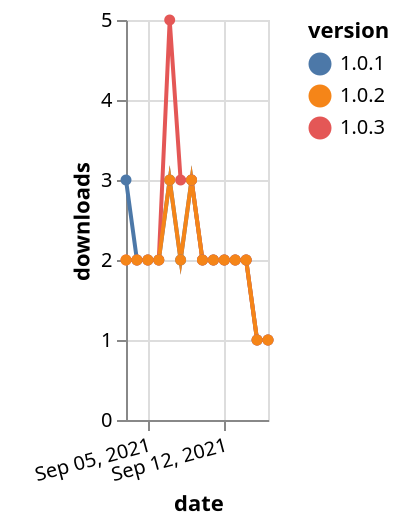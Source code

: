 {"$schema": "https://vega.github.io/schema/vega-lite/v5.json", "description": "A simple bar chart with embedded data.", "data": {"values": [{"date": "2021-09-03", "total": 904, "delta": 3, "version": "1.0.1"}, {"date": "2021-09-04", "total": 906, "delta": 2, "version": "1.0.1"}, {"date": "2021-09-05", "total": 908, "delta": 2, "version": "1.0.1"}, {"date": "2021-09-06", "total": 910, "delta": 2, "version": "1.0.1"}, {"date": "2021-09-07", "total": 913, "delta": 3, "version": "1.0.1"}, {"date": "2021-09-08", "total": 915, "delta": 2, "version": "1.0.1"}, {"date": "2021-09-09", "total": 918, "delta": 3, "version": "1.0.1"}, {"date": "2021-09-10", "total": 920, "delta": 2, "version": "1.0.1"}, {"date": "2021-09-11", "total": 922, "delta": 2, "version": "1.0.1"}, {"date": "2021-09-12", "total": 924, "delta": 2, "version": "1.0.1"}, {"date": "2021-09-13", "total": 926, "delta": 2, "version": "1.0.1"}, {"date": "2021-09-14", "total": 928, "delta": 2, "version": "1.0.1"}, {"date": "2021-09-15", "total": 929, "delta": 1, "version": "1.0.1"}, {"date": "2021-09-16", "total": 930, "delta": 1, "version": "1.0.1"}, {"date": "2021-09-03", "total": 915, "delta": 2, "version": "1.0.3"}, {"date": "2021-09-04", "total": 917, "delta": 2, "version": "1.0.3"}, {"date": "2021-09-05", "total": 919, "delta": 2, "version": "1.0.3"}, {"date": "2021-09-06", "total": 921, "delta": 2, "version": "1.0.3"}, {"date": "2021-09-07", "total": 926, "delta": 5, "version": "1.0.3"}, {"date": "2021-09-08", "total": 929, "delta": 3, "version": "1.0.3"}, {"date": "2021-09-09", "total": 932, "delta": 3, "version": "1.0.3"}, {"date": "2021-09-10", "total": 934, "delta": 2, "version": "1.0.3"}, {"date": "2021-09-11", "total": 936, "delta": 2, "version": "1.0.3"}, {"date": "2021-09-12", "total": 938, "delta": 2, "version": "1.0.3"}, {"date": "2021-09-13", "total": 940, "delta": 2, "version": "1.0.3"}, {"date": "2021-09-14", "total": 942, "delta": 2, "version": "1.0.3"}, {"date": "2021-09-15", "total": 943, "delta": 1, "version": "1.0.3"}, {"date": "2021-09-16", "total": 944, "delta": 1, "version": "1.0.3"}, {"date": "2021-09-03", "total": 891, "delta": 2, "version": "1.0.2"}, {"date": "2021-09-04", "total": 893, "delta": 2, "version": "1.0.2"}, {"date": "2021-09-05", "total": 895, "delta": 2, "version": "1.0.2"}, {"date": "2021-09-06", "total": 897, "delta": 2, "version": "1.0.2"}, {"date": "2021-09-07", "total": 900, "delta": 3, "version": "1.0.2"}, {"date": "2021-09-08", "total": 902, "delta": 2, "version": "1.0.2"}, {"date": "2021-09-09", "total": 905, "delta": 3, "version": "1.0.2"}, {"date": "2021-09-10", "total": 907, "delta": 2, "version": "1.0.2"}, {"date": "2021-09-11", "total": 909, "delta": 2, "version": "1.0.2"}, {"date": "2021-09-12", "total": 911, "delta": 2, "version": "1.0.2"}, {"date": "2021-09-13", "total": 913, "delta": 2, "version": "1.0.2"}, {"date": "2021-09-14", "total": 915, "delta": 2, "version": "1.0.2"}, {"date": "2021-09-15", "total": 916, "delta": 1, "version": "1.0.2"}, {"date": "2021-09-16", "total": 917, "delta": 1, "version": "1.0.2"}]}, "width": "container", "mark": {"type": "line", "point": {"filled": true}}, "encoding": {"x": {"field": "date", "type": "temporal", "timeUnit": "yearmonthdate", "title": "date", "axis": {"labelAngle": -15}}, "y": {"field": "delta", "type": "quantitative", "title": "downloads"}, "color": {"field": "version", "type": "nominal"}, "tooltip": {"field": "delta"}}}